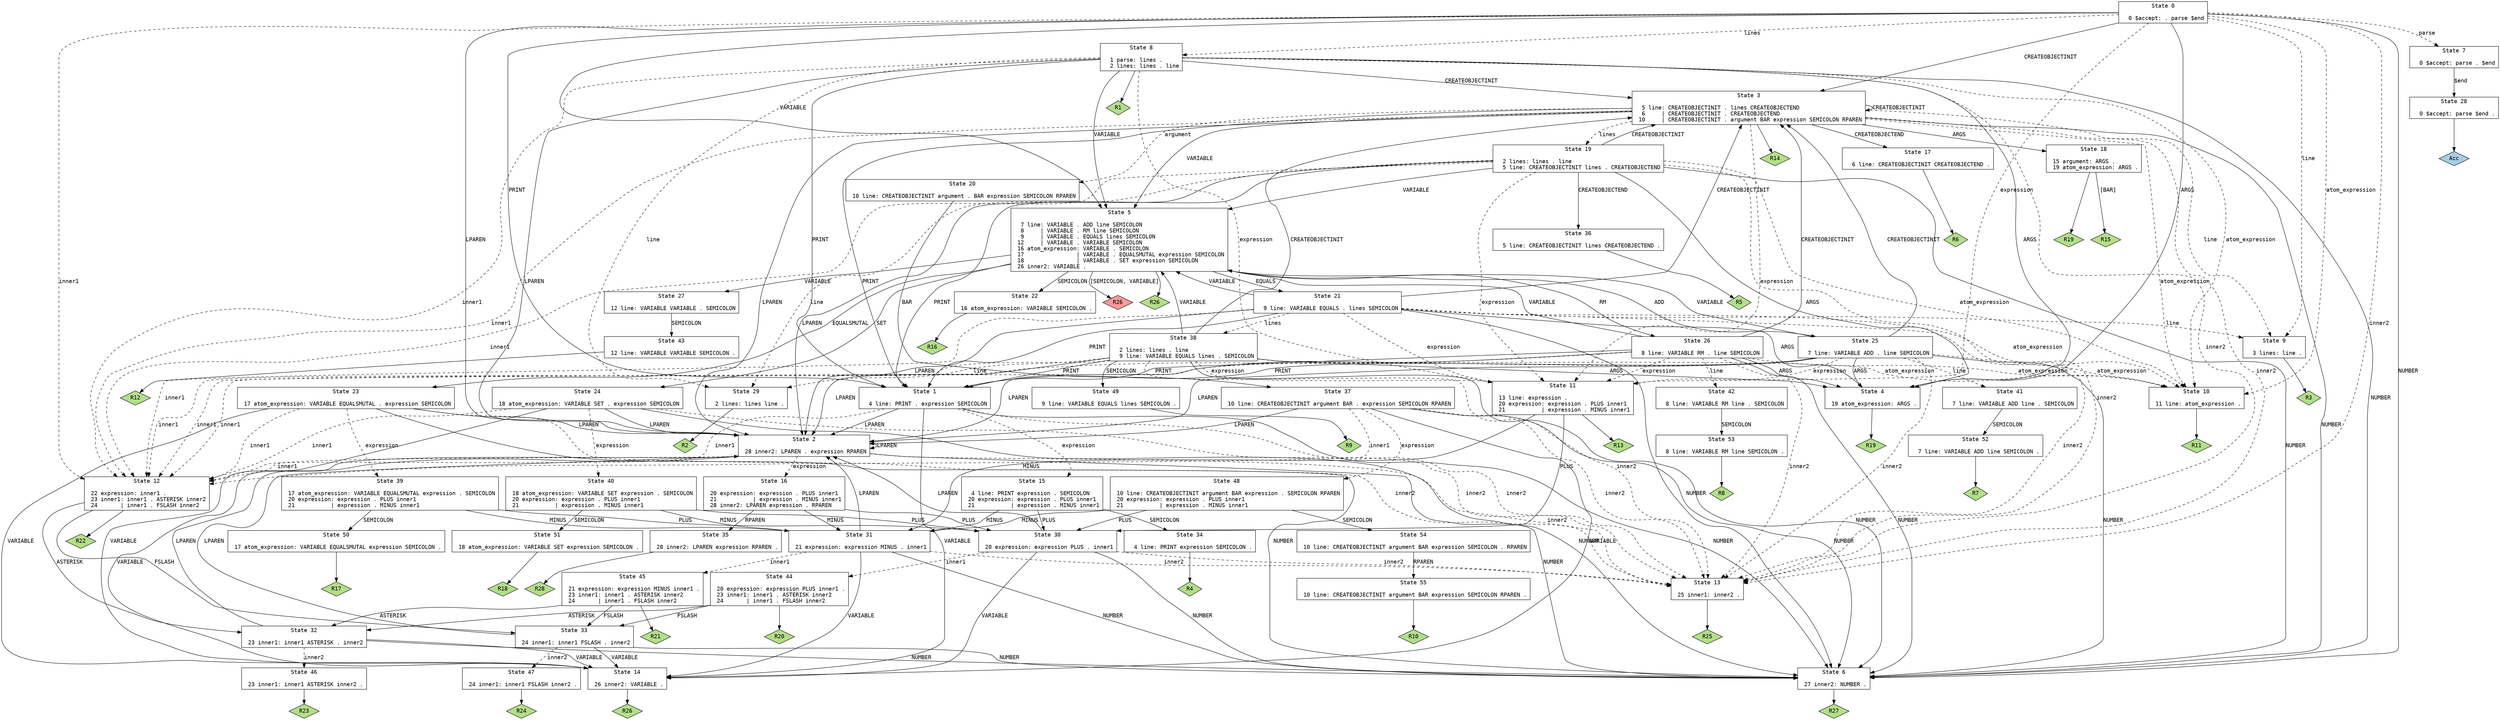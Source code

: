 // Generated by GNU Bison 3.0.4.
// Report bugs to <bug-bison@gnu.org>.
// Home page: <http://www.gnu.org/software/bison/>.

digraph "parser.y"
{
  node [fontname = courier, shape = box, colorscheme = paired6]
  edge [fontname = courier]

  0 [label="State 0\n\l  0 $accept: . parse $end\l"]
  0 -> 1 [style=solid label="PRINT"]
  0 -> 2 [style=solid label="LPAREN"]
  0 -> 3 [style=solid label="CREATEOBJECTINIT"]
  0 -> 4 [style=solid label="ARGS"]
  0 -> 5 [style=solid label="VARIABLE"]
  0 -> 6 [style=solid label="NUMBER"]
  0 -> 7 [style=dashed label="parse"]
  0 -> 8 [style=dashed label="lines"]
  0 -> 9 [style=dashed label="line"]
  0 -> 10 [style=dashed label="atom_expression"]
  0 -> 11 [style=dashed label="expression"]
  0 -> 12 [style=dashed label="inner1"]
  0 -> 13 [style=dashed label="inner2"]
  1 [label="State 1\n\l  4 line: PRINT . expression SEMICOLON\l"]
  1 -> 2 [style=solid label="LPAREN"]
  1 -> 14 [style=solid label="VARIABLE"]
  1 -> 6 [style=solid label="NUMBER"]
  1 -> 15 [style=dashed label="expression"]
  1 -> 12 [style=dashed label="inner1"]
  1 -> 13 [style=dashed label="inner2"]
  2 [label="State 2\n\l 28 inner2: LPAREN . expression RPAREN\l"]
  2 -> 2 [style=solid label="LPAREN"]
  2 -> 14 [style=solid label="VARIABLE"]
  2 -> 6 [style=solid label="NUMBER"]
  2 -> 16 [style=dashed label="expression"]
  2 -> 12 [style=dashed label="inner1"]
  2 -> 13 [style=dashed label="inner2"]
  3 [label="State 3\n\l  5 line: CREATEOBJECTINIT . lines CREATEOBJECTEND\l  6     | CREATEOBJECTINIT . CREATEOBJECTEND\l 10     | CREATEOBJECTINIT . argument BAR expression SEMICOLON RPAREN\l"]
  3 -> 1 [style=solid label="PRINT"]
  3 -> 2 [style=solid label="LPAREN"]
  3 -> 3 [style=solid label="CREATEOBJECTINIT"]
  3 -> 17 [style=solid label="CREATEOBJECTEND"]
  3 -> 18 [style=solid label="ARGS"]
  3 -> 5 [style=solid label="VARIABLE"]
  3 -> 6 [style=solid label="NUMBER"]
  3 -> 19 [style=dashed label="lines"]
  3 -> 9 [style=dashed label="line"]
  3 -> 20 [style=dashed label="argument"]
  3 -> 10 [style=dashed label="atom_expression"]
  3 -> 11 [style=dashed label="expression"]
  3 -> 12 [style=dashed label="inner1"]
  3 -> 13 [style=dashed label="inner2"]
  3 -> "3R14" [style=solid]
 "3R14" [label="R14", fillcolor=3, shape=diamond, style=filled]
  4 [label="State 4\n\l 19 atom_expression: ARGS .\l"]
  4 -> "4R19" [style=solid]
 "4R19" [label="R19", fillcolor=3, shape=diamond, style=filled]
  5 [label="State 5\n\l  7 line: VARIABLE . ADD line SEMICOLON\l  8     | VARIABLE . RM line SEMICOLON\l  9     | VARIABLE . EQUALS lines SEMICOLON\l 12     | VARIABLE . VARIABLE SEMICOLON\l 16 atom_expression: VARIABLE . SEMICOLON\l 17                | VARIABLE . EQUALSMUTAL expression SEMICOLON\l 18                | VARIABLE . SET expression SEMICOLON\l 26 inner2: VARIABLE .\l"]
  5 -> 21 [style=solid label="EQUALS"]
  5 -> 22 [style=solid label="SEMICOLON"]
  5 -> 23 [style=solid label="EQUALSMUTAL"]
  5 -> 24 [style=solid label="SET"]
  5 -> 25 [style=solid label="ADD"]
  5 -> 26 [style=solid label="RM"]
  5 -> 27 [style=solid label="VARIABLE"]
  5 -> "5R26d" [label="[SEMICOLON, VARIABLE]", style=solid]
 "5R26d" [label="R26", fillcolor=5, shape=diamond, style=filled]
  5 -> "5R26" [style=solid]
 "5R26" [label="R26", fillcolor=3, shape=diamond, style=filled]
  6 [label="State 6\n\l 27 inner2: NUMBER .\l"]
  6 -> "6R27" [style=solid]
 "6R27" [label="R27", fillcolor=3, shape=diamond, style=filled]
  7 [label="State 7\n\l  0 $accept: parse . $end\l"]
  7 -> 28 [style=solid label="$end"]
  8 [label="State 8\n\l  1 parse: lines .\l  2 lines: lines . line\l"]
  8 -> 1 [style=solid label="PRINT"]
  8 -> 2 [style=solid label="LPAREN"]
  8 -> 3 [style=solid label="CREATEOBJECTINIT"]
  8 -> 4 [style=solid label="ARGS"]
  8 -> 5 [style=solid label="VARIABLE"]
  8 -> 6 [style=solid label="NUMBER"]
  8 -> 29 [style=dashed label="line"]
  8 -> 10 [style=dashed label="atom_expression"]
  8 -> 11 [style=dashed label="expression"]
  8 -> 12 [style=dashed label="inner1"]
  8 -> 13 [style=dashed label="inner2"]
  8 -> "8R1" [style=solid]
 "8R1" [label="R1", fillcolor=3, shape=diamond, style=filled]
  9 [label="State 9\n\l  3 lines: line .\l"]
  9 -> "9R3" [style=solid]
 "9R3" [label="R3", fillcolor=3, shape=diamond, style=filled]
  10 [label="State 10\n\l 11 line: atom_expression .\l"]
  10 -> "10R11" [style=solid]
 "10R11" [label="R11", fillcolor=3, shape=diamond, style=filled]
  11 [label="State 11\n\l 13 line: expression .\l 20 expression: expression . PLUS inner1\l 21           | expression . MINUS inner1\l"]
  11 -> 30 [style=solid label="PLUS"]
  11 -> 31 [style=solid label="MINUS"]
  11 -> "11R13" [style=solid]
 "11R13" [label="R13", fillcolor=3, shape=diamond, style=filled]
  12 [label="State 12\n\l 22 expression: inner1 .\l 23 inner1: inner1 . ASTERISK inner2\l 24       | inner1 . FSLASH inner2\l"]
  12 -> 32 [style=solid label="ASTERISK"]
  12 -> 33 [style=solid label="FSLASH"]
  12 -> "12R22" [style=solid]
 "12R22" [label="R22", fillcolor=3, shape=diamond, style=filled]
  13 [label="State 13\n\l 25 inner1: inner2 .\l"]
  13 -> "13R25" [style=solid]
 "13R25" [label="R25", fillcolor=3, shape=diamond, style=filled]
  14 [label="State 14\n\l 26 inner2: VARIABLE .\l"]
  14 -> "14R26" [style=solid]
 "14R26" [label="R26", fillcolor=3, shape=diamond, style=filled]
  15 [label="State 15\n\l  4 line: PRINT expression . SEMICOLON\l 20 expression: expression . PLUS inner1\l 21           | expression . MINUS inner1\l"]
  15 -> 30 [style=solid label="PLUS"]
  15 -> 31 [style=solid label="MINUS"]
  15 -> 34 [style=solid label="SEMICOLON"]
  16 [label="State 16\n\l 20 expression: expression . PLUS inner1\l 21           | expression . MINUS inner1\l 28 inner2: LPAREN expression . RPAREN\l"]
  16 -> 30 [style=solid label="PLUS"]
  16 -> 31 [style=solid label="MINUS"]
  16 -> 35 [style=solid label="RPAREN"]
  17 [label="State 17\n\l  6 line: CREATEOBJECTINIT CREATEOBJECTEND .\l"]
  17 -> "17R6" [style=solid]
 "17R6" [label="R6", fillcolor=3, shape=diamond, style=filled]
  18 [label="State 18\n\l 15 argument: ARGS .\l 19 atom_expression: ARGS .\l"]
  18 -> "18R15" [label="[BAR]", style=solid]
 "18R15" [label="R15", fillcolor=3, shape=diamond, style=filled]
  18 -> "18R19" [style=solid]
 "18R19" [label="R19", fillcolor=3, shape=diamond, style=filled]
  19 [label="State 19\n\l  2 lines: lines . line\l  5 line: CREATEOBJECTINIT lines . CREATEOBJECTEND\l"]
  19 -> 1 [style=solid label="PRINT"]
  19 -> 2 [style=solid label="LPAREN"]
  19 -> 3 [style=solid label="CREATEOBJECTINIT"]
  19 -> 36 [style=solid label="CREATEOBJECTEND"]
  19 -> 4 [style=solid label="ARGS"]
  19 -> 5 [style=solid label="VARIABLE"]
  19 -> 6 [style=solid label="NUMBER"]
  19 -> 29 [style=dashed label="line"]
  19 -> 10 [style=dashed label="atom_expression"]
  19 -> 11 [style=dashed label="expression"]
  19 -> 12 [style=dashed label="inner1"]
  19 -> 13 [style=dashed label="inner2"]
  20 [label="State 20\n\l 10 line: CREATEOBJECTINIT argument . BAR expression SEMICOLON RPAREN\l"]
  20 -> 37 [style=solid label="BAR"]
  21 [label="State 21\n\l  9 line: VARIABLE EQUALS . lines SEMICOLON\l"]
  21 -> 1 [style=solid label="PRINT"]
  21 -> 2 [style=solid label="LPAREN"]
  21 -> 3 [style=solid label="CREATEOBJECTINIT"]
  21 -> 4 [style=solid label="ARGS"]
  21 -> 5 [style=solid label="VARIABLE"]
  21 -> 6 [style=solid label="NUMBER"]
  21 -> 38 [style=dashed label="lines"]
  21 -> 9 [style=dashed label="line"]
  21 -> 10 [style=dashed label="atom_expression"]
  21 -> 11 [style=dashed label="expression"]
  21 -> 12 [style=dashed label="inner1"]
  21 -> 13 [style=dashed label="inner2"]
  22 [label="State 22\n\l 16 atom_expression: VARIABLE SEMICOLON .\l"]
  22 -> "22R16" [style=solid]
 "22R16" [label="R16", fillcolor=3, shape=diamond, style=filled]
  23 [label="State 23\n\l 17 atom_expression: VARIABLE EQUALSMUTAL . expression SEMICOLON\l"]
  23 -> 2 [style=solid label="LPAREN"]
  23 -> 14 [style=solid label="VARIABLE"]
  23 -> 6 [style=solid label="NUMBER"]
  23 -> 39 [style=dashed label="expression"]
  23 -> 12 [style=dashed label="inner1"]
  23 -> 13 [style=dashed label="inner2"]
  24 [label="State 24\n\l 18 atom_expression: VARIABLE SET . expression SEMICOLON\l"]
  24 -> 2 [style=solid label="LPAREN"]
  24 -> 14 [style=solid label="VARIABLE"]
  24 -> 6 [style=solid label="NUMBER"]
  24 -> 40 [style=dashed label="expression"]
  24 -> 12 [style=dashed label="inner1"]
  24 -> 13 [style=dashed label="inner2"]
  25 [label="State 25\n\l  7 line: VARIABLE ADD . line SEMICOLON\l"]
  25 -> 1 [style=solid label="PRINT"]
  25 -> 2 [style=solid label="LPAREN"]
  25 -> 3 [style=solid label="CREATEOBJECTINIT"]
  25 -> 4 [style=solid label="ARGS"]
  25 -> 5 [style=solid label="VARIABLE"]
  25 -> 6 [style=solid label="NUMBER"]
  25 -> 41 [style=dashed label="line"]
  25 -> 10 [style=dashed label="atom_expression"]
  25 -> 11 [style=dashed label="expression"]
  25 -> 12 [style=dashed label="inner1"]
  25 -> 13 [style=dashed label="inner2"]
  26 [label="State 26\n\l  8 line: VARIABLE RM . line SEMICOLON\l"]
  26 -> 1 [style=solid label="PRINT"]
  26 -> 2 [style=solid label="LPAREN"]
  26 -> 3 [style=solid label="CREATEOBJECTINIT"]
  26 -> 4 [style=solid label="ARGS"]
  26 -> 5 [style=solid label="VARIABLE"]
  26 -> 6 [style=solid label="NUMBER"]
  26 -> 42 [style=dashed label="line"]
  26 -> 10 [style=dashed label="atom_expression"]
  26 -> 11 [style=dashed label="expression"]
  26 -> 12 [style=dashed label="inner1"]
  26 -> 13 [style=dashed label="inner2"]
  27 [label="State 27\n\l 12 line: VARIABLE VARIABLE . SEMICOLON\l"]
  27 -> 43 [style=solid label="SEMICOLON"]
  28 [label="State 28\n\l  0 $accept: parse $end .\l"]
  28 -> "28R0" [style=solid]
 "28R0" [label="Acc", fillcolor=1, shape=diamond, style=filled]
  29 [label="State 29\n\l  2 lines: lines line .\l"]
  29 -> "29R2" [style=solid]
 "29R2" [label="R2", fillcolor=3, shape=diamond, style=filled]
  30 [label="State 30\n\l 20 expression: expression PLUS . inner1\l"]
  30 -> 2 [style=solid label="LPAREN"]
  30 -> 14 [style=solid label="VARIABLE"]
  30 -> 6 [style=solid label="NUMBER"]
  30 -> 44 [style=dashed label="inner1"]
  30 -> 13 [style=dashed label="inner2"]
  31 [label="State 31\n\l 21 expression: expression MINUS . inner1\l"]
  31 -> 2 [style=solid label="LPAREN"]
  31 -> 14 [style=solid label="VARIABLE"]
  31 -> 6 [style=solid label="NUMBER"]
  31 -> 45 [style=dashed label="inner1"]
  31 -> 13 [style=dashed label="inner2"]
  32 [label="State 32\n\l 23 inner1: inner1 ASTERISK . inner2\l"]
  32 -> 2 [style=solid label="LPAREN"]
  32 -> 14 [style=solid label="VARIABLE"]
  32 -> 6 [style=solid label="NUMBER"]
  32 -> 46 [style=dashed label="inner2"]
  33 [label="State 33\n\l 24 inner1: inner1 FSLASH . inner2\l"]
  33 -> 2 [style=solid label="LPAREN"]
  33 -> 14 [style=solid label="VARIABLE"]
  33 -> 6 [style=solid label="NUMBER"]
  33 -> 47 [style=dashed label="inner2"]
  34 [label="State 34\n\l  4 line: PRINT expression SEMICOLON .\l"]
  34 -> "34R4" [style=solid]
 "34R4" [label="R4", fillcolor=3, shape=diamond, style=filled]
  35 [label="State 35\n\l 28 inner2: LPAREN expression RPAREN .\l"]
  35 -> "35R28" [style=solid]
 "35R28" [label="R28", fillcolor=3, shape=diamond, style=filled]
  36 [label="State 36\n\l  5 line: CREATEOBJECTINIT lines CREATEOBJECTEND .\l"]
  36 -> "36R5" [style=solid]
 "36R5" [label="R5", fillcolor=3, shape=diamond, style=filled]
  37 [label="State 37\n\l 10 line: CREATEOBJECTINIT argument BAR . expression SEMICOLON RPAREN\l"]
  37 -> 2 [style=solid label="LPAREN"]
  37 -> 14 [style=solid label="VARIABLE"]
  37 -> 6 [style=solid label="NUMBER"]
  37 -> 48 [style=dashed label="expression"]
  37 -> 12 [style=dashed label="inner1"]
  37 -> 13 [style=dashed label="inner2"]
  38 [label="State 38\n\l  2 lines: lines . line\l  9 line: VARIABLE EQUALS lines . SEMICOLON\l"]
  38 -> 1 [style=solid label="PRINT"]
  38 -> 2 [style=solid label="LPAREN"]
  38 -> 49 [style=solid label="SEMICOLON"]
  38 -> 3 [style=solid label="CREATEOBJECTINIT"]
  38 -> 4 [style=solid label="ARGS"]
  38 -> 5 [style=solid label="VARIABLE"]
  38 -> 6 [style=solid label="NUMBER"]
  38 -> 29 [style=dashed label="line"]
  38 -> 10 [style=dashed label="atom_expression"]
  38 -> 11 [style=dashed label="expression"]
  38 -> 12 [style=dashed label="inner1"]
  38 -> 13 [style=dashed label="inner2"]
  39 [label="State 39\n\l 17 atom_expression: VARIABLE EQUALSMUTAL expression . SEMICOLON\l 20 expression: expression . PLUS inner1\l 21           | expression . MINUS inner1\l"]
  39 -> 30 [style=solid label="PLUS"]
  39 -> 31 [style=solid label="MINUS"]
  39 -> 50 [style=solid label="SEMICOLON"]
  40 [label="State 40\n\l 18 atom_expression: VARIABLE SET expression . SEMICOLON\l 20 expression: expression . PLUS inner1\l 21           | expression . MINUS inner1\l"]
  40 -> 30 [style=solid label="PLUS"]
  40 -> 31 [style=solid label="MINUS"]
  40 -> 51 [style=solid label="SEMICOLON"]
  41 [label="State 41\n\l  7 line: VARIABLE ADD line . SEMICOLON\l"]
  41 -> 52 [style=solid label="SEMICOLON"]
  42 [label="State 42\n\l  8 line: VARIABLE RM line . SEMICOLON\l"]
  42 -> 53 [style=solid label="SEMICOLON"]
  43 [label="State 43\n\l 12 line: VARIABLE VARIABLE SEMICOLON .\l"]
  43 -> "43R12" [style=solid]
 "43R12" [label="R12", fillcolor=3, shape=diamond, style=filled]
  44 [label="State 44\n\l 20 expression: expression PLUS inner1 .\l 23 inner1: inner1 . ASTERISK inner2\l 24       | inner1 . FSLASH inner2\l"]
  44 -> 32 [style=solid label="ASTERISK"]
  44 -> 33 [style=solid label="FSLASH"]
  44 -> "44R20" [style=solid]
 "44R20" [label="R20", fillcolor=3, shape=diamond, style=filled]
  45 [label="State 45\n\l 21 expression: expression MINUS inner1 .\l 23 inner1: inner1 . ASTERISK inner2\l 24       | inner1 . FSLASH inner2\l"]
  45 -> 32 [style=solid label="ASTERISK"]
  45 -> 33 [style=solid label="FSLASH"]
  45 -> "45R21" [style=solid]
 "45R21" [label="R21", fillcolor=3, shape=diamond, style=filled]
  46 [label="State 46\n\l 23 inner1: inner1 ASTERISK inner2 .\l"]
  46 -> "46R23" [style=solid]
 "46R23" [label="R23", fillcolor=3, shape=diamond, style=filled]
  47 [label="State 47\n\l 24 inner1: inner1 FSLASH inner2 .\l"]
  47 -> "47R24" [style=solid]
 "47R24" [label="R24", fillcolor=3, shape=diamond, style=filled]
  48 [label="State 48\n\l 10 line: CREATEOBJECTINIT argument BAR expression . SEMICOLON RPAREN\l 20 expression: expression . PLUS inner1\l 21           | expression . MINUS inner1\l"]
  48 -> 30 [style=solid label="PLUS"]
  48 -> 31 [style=solid label="MINUS"]
  48 -> 54 [style=solid label="SEMICOLON"]
  49 [label="State 49\n\l  9 line: VARIABLE EQUALS lines SEMICOLON .\l"]
  49 -> "49R9" [style=solid]
 "49R9" [label="R9", fillcolor=3, shape=diamond, style=filled]
  50 [label="State 50\n\l 17 atom_expression: VARIABLE EQUALSMUTAL expression SEMICOLON .\l"]
  50 -> "50R17" [style=solid]
 "50R17" [label="R17", fillcolor=3, shape=diamond, style=filled]
  51 [label="State 51\n\l 18 atom_expression: VARIABLE SET expression SEMICOLON .\l"]
  51 -> "51R18" [style=solid]
 "51R18" [label="R18", fillcolor=3, shape=diamond, style=filled]
  52 [label="State 52\n\l  7 line: VARIABLE ADD line SEMICOLON .\l"]
  52 -> "52R7" [style=solid]
 "52R7" [label="R7", fillcolor=3, shape=diamond, style=filled]
  53 [label="State 53\n\l  8 line: VARIABLE RM line SEMICOLON .\l"]
  53 -> "53R8" [style=solid]
 "53R8" [label="R8", fillcolor=3, shape=diamond, style=filled]
  54 [label="State 54\n\l 10 line: CREATEOBJECTINIT argument BAR expression SEMICOLON . RPAREN\l"]
  54 -> 55 [style=solid label="RPAREN"]
  55 [label="State 55\n\l 10 line: CREATEOBJECTINIT argument BAR expression SEMICOLON RPAREN .\l"]
  55 -> "55R10" [style=solid]
 "55R10" [label="R10", fillcolor=3, shape=diamond, style=filled]
}
